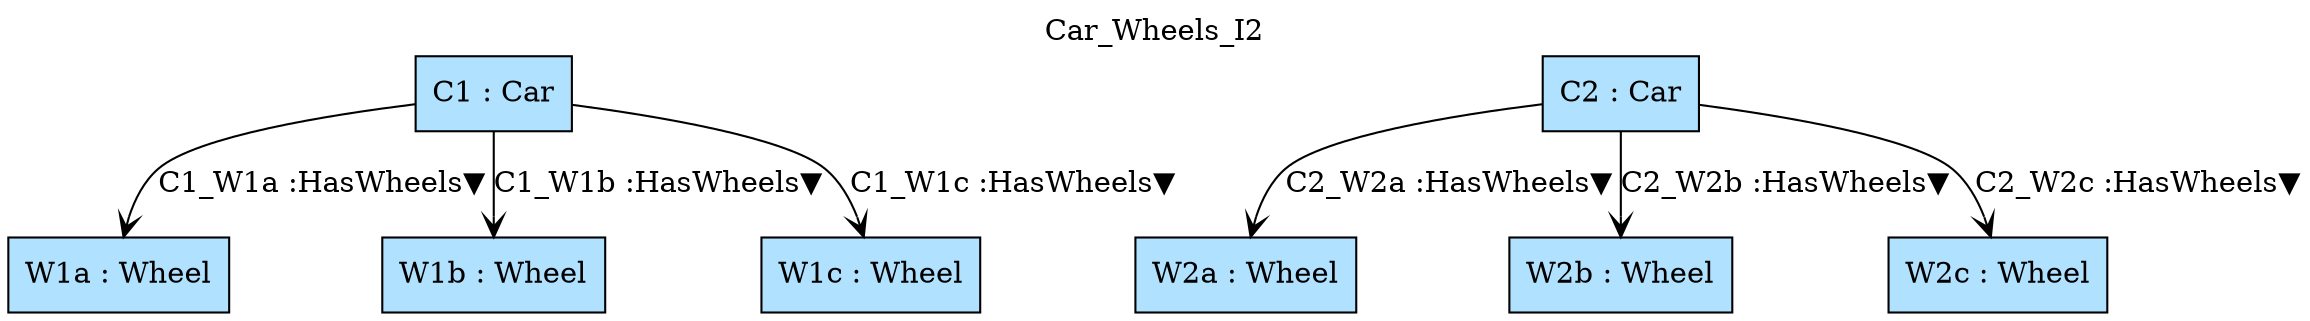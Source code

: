 digraph {graph[label=Car_Wheels_I2,labelloc=tl,labelfontsize=12];
"W1a"[shape=box,fillcolor=lightskyblue1,style = filled,label="W1a : Wheel"];
"W1b"[shape=box,fillcolor=lightskyblue1,style = filled,label="W1b : Wheel"];
"C1"[shape=box,fillcolor=lightskyblue1,style = filled,label="C1 : Car"];
"W1c"[shape=box,fillcolor=lightskyblue1,style = filled,label="W1c : Wheel"];
"W2a"[shape=box,fillcolor=lightskyblue1,style = filled,label="W2a : Wheel"];
"W2b"[shape=box,fillcolor=lightskyblue1,style = filled,label="W2b : Wheel"];
"C2"[shape=box,fillcolor=lightskyblue1,style = filled,label="C2 : Car"];
"W2c"[shape=box,fillcolor=lightskyblue1,style = filled,label="W2c : Wheel"];

"C1"->"W1a"[label="C1_W1a :HasWheels▼",arrowhead=vee];
"C1"->"W1b"[label="C1_W1b :HasWheels▼",arrowhead=vee];
"C1"->"W1c"[label="C1_W1c :HasWheels▼",arrowhead=vee];
"C2"->"W2a"[label="C2_W2a :HasWheels▼",arrowhead=vee];
"C2"->"W2b"[label="C2_W2b :HasWheels▼",arrowhead=vee];
"C2"->"W2c"[label="C2_W2c :HasWheels▼",arrowhead=vee];
}